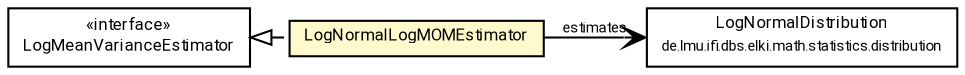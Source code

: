 #!/usr/local/bin/dot
#
# Class diagram 
# Generated by UMLGraph version R5_7_2-60-g0e99a6 (http://www.spinellis.gr/umlgraph/)
#

digraph G {
	graph [fontnames="svg"]
	edge [fontname="Roboto",fontsize=7,labelfontname="Roboto",labelfontsize=7,color="black"];
	node [fontname="Roboto",fontcolor="black",fontsize=8,shape=plaintext,margin=0,width=0,height=0];
	nodesep=0.15;
	ranksep=0.25;
	rankdir=LR;
	// de.lmu.ifi.dbs.elki.math.statistics.distribution.estimator.LogMeanVarianceEstimator<D extends de.lmu.ifi.dbs.elki.math.statistics.distribution.Distribution>
	c6574629 [label=<<table title="de.lmu.ifi.dbs.elki.math.statistics.distribution.estimator.LogMeanVarianceEstimator" border="0" cellborder="1" cellspacing="0" cellpadding="2" href="LogMeanVarianceEstimator.html" target="_parent">
		<tr><td><table border="0" cellspacing="0" cellpadding="1">
		<tr><td align="center" balign="center"> &#171;interface&#187; </td></tr>
		<tr><td align="center" balign="center"> <font face="Roboto">LogMeanVarianceEstimator</font> </td></tr>
		</table></td></tr>
		</table>>, URL="LogMeanVarianceEstimator.html"];
	// de.lmu.ifi.dbs.elki.math.statistics.distribution.estimator.LogNormalLogMOMEstimator
	c6574703 [label=<<table title="de.lmu.ifi.dbs.elki.math.statistics.distribution.estimator.LogNormalLogMOMEstimator" border="0" cellborder="1" cellspacing="0" cellpadding="2" bgcolor="lemonChiffon" href="LogNormalLogMOMEstimator.html" target="_parent">
		<tr><td><table border="0" cellspacing="0" cellpadding="1">
		<tr><td align="center" balign="center"> <font face="Roboto">LogNormalLogMOMEstimator</font> </td></tr>
		</table></td></tr>
		</table>>, URL="LogNormalLogMOMEstimator.html"];
	// de.lmu.ifi.dbs.elki.math.statistics.distribution.LogNormalDistribution
	c6574742 [label=<<table title="de.lmu.ifi.dbs.elki.math.statistics.distribution.LogNormalDistribution" border="0" cellborder="1" cellspacing="0" cellpadding="2" href="../LogNormalDistribution.html" target="_parent">
		<tr><td><table border="0" cellspacing="0" cellpadding="1">
		<tr><td align="center" balign="center"> <font face="Roboto">LogNormalDistribution</font> </td></tr>
		<tr><td align="center" balign="center"> <font face="Roboto" point-size="7.0">de.lmu.ifi.dbs.elki.math.statistics.distribution</font> </td></tr>
		</table></td></tr>
		</table>>, URL="../LogNormalDistribution.html"];
	// de.lmu.ifi.dbs.elki.math.statistics.distribution.estimator.LogNormalLogMOMEstimator implements de.lmu.ifi.dbs.elki.math.statistics.distribution.estimator.LogMeanVarianceEstimator<D extends de.lmu.ifi.dbs.elki.math.statistics.distribution.Distribution>
	c6574629 -> c6574703 [arrowtail=empty,style=dashed,dir=back,weight=9];
	// de.lmu.ifi.dbs.elki.math.statistics.distribution.estimator.LogNormalLogMOMEstimator navassoc de.lmu.ifi.dbs.elki.math.statistics.distribution.LogNormalDistribution
	c6574703 -> c6574742 [arrowhead=open,weight=1,label="estimates"];
}

